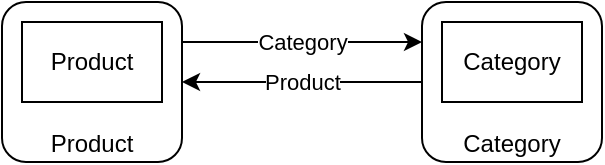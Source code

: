 <mxfile version="22.1.16" type="device">
  <diagram name="Seite-1" id="lZaK2QE6fqbZaTkMgz9R">
    <mxGraphModel dx="666" dy="536" grid="1" gridSize="10" guides="1" tooltips="1" connect="1" arrows="1" fold="1" page="1" pageScale="1" pageWidth="827" pageHeight="1169" math="0" shadow="0">
      <root>
        <mxCell id="0" />
        <mxCell id="1" parent="0" />
        <mxCell id="WM3sVLyc0oQqlUXY_xC--16" value="" style="group" vertex="1" connectable="0" parent="1">
          <mxGeometry x="70" y="80" width="90" height="80" as="geometry" />
        </mxCell>
        <mxCell id="WM3sVLyc0oQqlUXY_xC--10" value="Product" style="rounded=1;whiteSpace=wrap;html=1;verticalAlign=bottom;" vertex="1" parent="WM3sVLyc0oQqlUXY_xC--16">
          <mxGeometry width="90" height="80" as="geometry" />
        </mxCell>
        <mxCell id="WM3sVLyc0oQqlUXY_xC--11" value="Product" style="rounded=0;whiteSpace=wrap;html=1;" vertex="1" parent="WM3sVLyc0oQqlUXY_xC--16">
          <mxGeometry x="10" y="10" width="70" height="40" as="geometry" />
        </mxCell>
        <mxCell id="WM3sVLyc0oQqlUXY_xC--17" value="" style="group" vertex="1" connectable="0" parent="1">
          <mxGeometry x="280" y="80" width="90" height="80" as="geometry" />
        </mxCell>
        <mxCell id="WM3sVLyc0oQqlUXY_xC--14" value="Category" style="rounded=1;whiteSpace=wrap;html=1;verticalAlign=bottom;" vertex="1" parent="WM3sVLyc0oQqlUXY_xC--17">
          <mxGeometry width="90" height="80" as="geometry" />
        </mxCell>
        <mxCell id="WM3sVLyc0oQqlUXY_xC--15" value="Category" style="rounded=0;whiteSpace=wrap;html=1;" vertex="1" parent="WM3sVLyc0oQqlUXY_xC--17">
          <mxGeometry x="10" y="10" width="70" height="40" as="geometry" />
        </mxCell>
        <mxCell id="WM3sVLyc0oQqlUXY_xC--18" value="Category" style="endArrow=classic;html=1;rounded=0;exitX=1;exitY=0.25;exitDx=0;exitDy=0;entryX=0;entryY=0.25;entryDx=0;entryDy=0;" edge="1" parent="1" source="WM3sVLyc0oQqlUXY_xC--10" target="WM3sVLyc0oQqlUXY_xC--14">
          <mxGeometry width="50" height="50" relative="1" as="geometry">
            <mxPoint x="220" y="80" as="sourcePoint" />
            <mxPoint x="270" y="30" as="targetPoint" />
          </mxGeometry>
        </mxCell>
        <mxCell id="WM3sVLyc0oQqlUXY_xC--19" value="Product" style="endArrow=classic;html=1;rounded=0;entryX=1;entryY=0.5;entryDx=0;entryDy=0;exitX=0;exitY=0.5;exitDx=0;exitDy=0;" edge="1" parent="1" source="WM3sVLyc0oQqlUXY_xC--14" target="WM3sVLyc0oQqlUXY_xC--10">
          <mxGeometry width="50" height="50" relative="1" as="geometry">
            <mxPoint x="220" y="80" as="sourcePoint" />
            <mxPoint x="270" y="30" as="targetPoint" />
          </mxGeometry>
        </mxCell>
      </root>
    </mxGraphModel>
  </diagram>
</mxfile>

